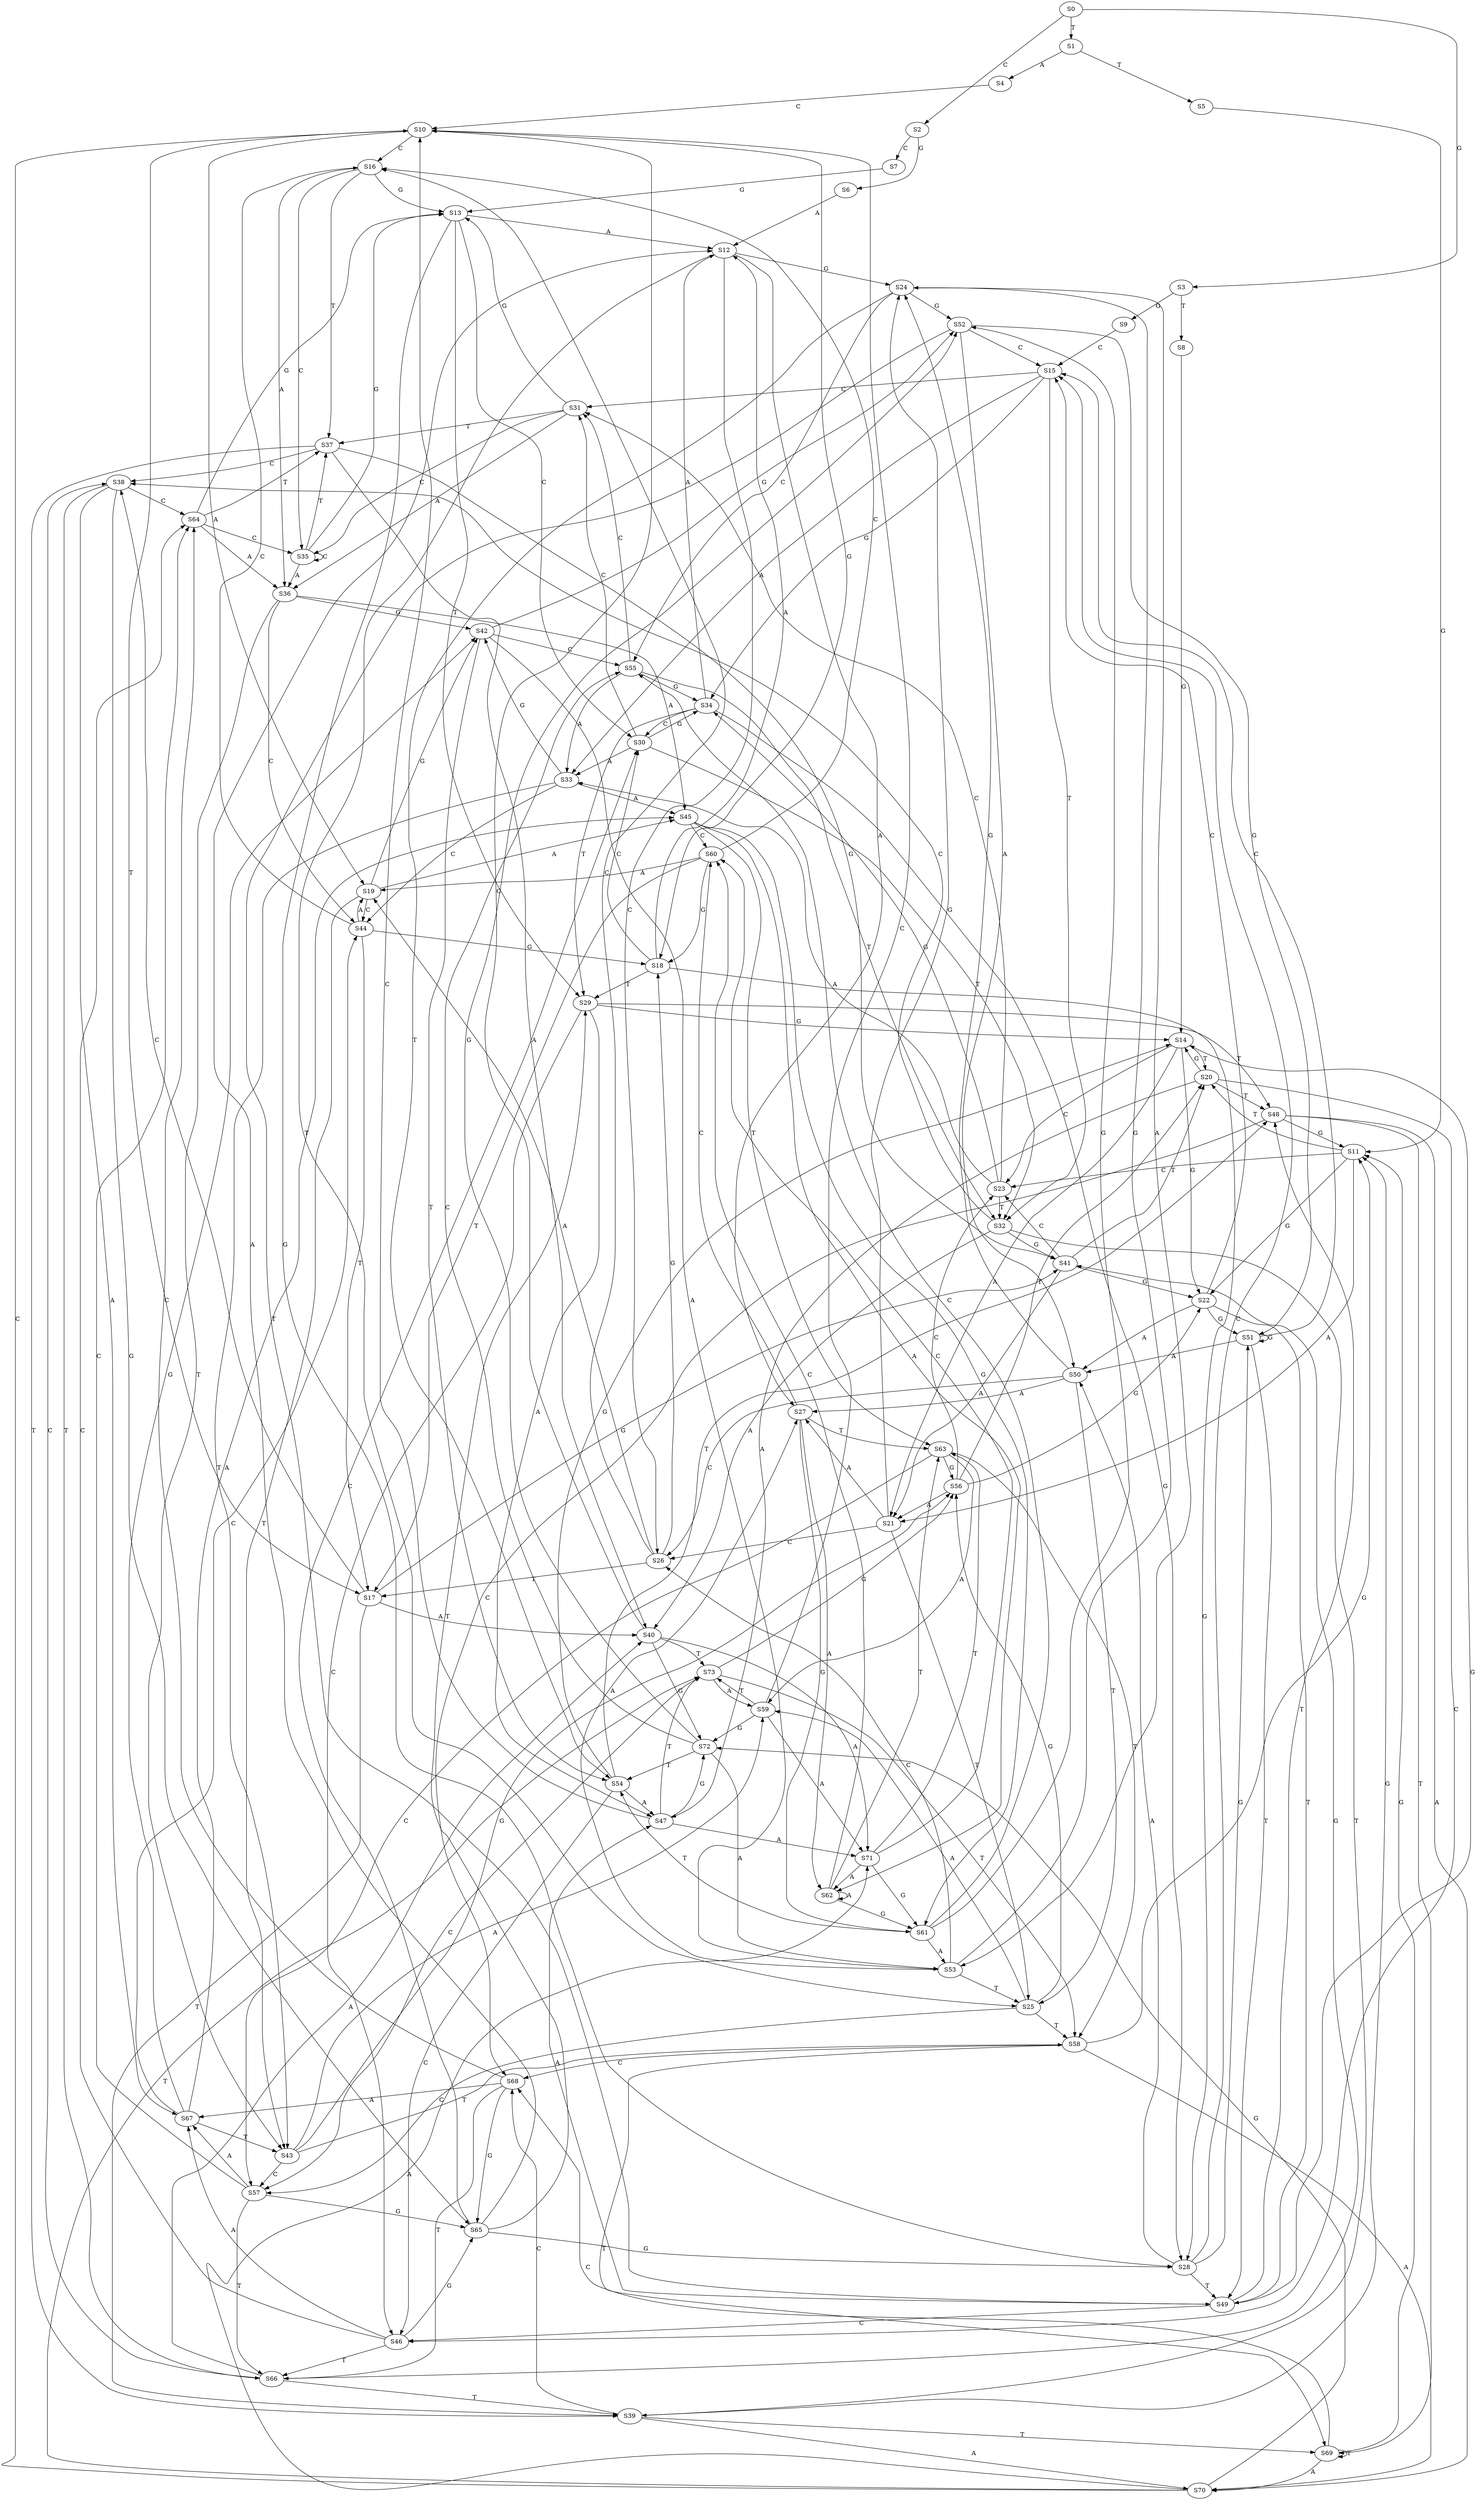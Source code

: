 strict digraph  {
	S0 -> S1 [ label = T ];
	S0 -> S2 [ label = C ];
	S0 -> S3 [ label = G ];
	S1 -> S4 [ label = A ];
	S1 -> S5 [ label = T ];
	S2 -> S6 [ label = G ];
	S2 -> S7 [ label = C ];
	S3 -> S8 [ label = T ];
	S3 -> S9 [ label = G ];
	S4 -> S10 [ label = C ];
	S5 -> S11 [ label = G ];
	S6 -> S12 [ label = A ];
	S7 -> S13 [ label = G ];
	S8 -> S14 [ label = G ];
	S9 -> S15 [ label = C ];
	S10 -> S16 [ label = C ];
	S10 -> S17 [ label = T ];
	S10 -> S18 [ label = G ];
	S10 -> S19 [ label = A ];
	S11 -> S20 [ label = T ];
	S11 -> S21 [ label = A ];
	S11 -> S22 [ label = G ];
	S11 -> S23 [ label = C ];
	S12 -> S24 [ label = G ];
	S12 -> S25 [ label = T ];
	S12 -> S26 [ label = C ];
	S12 -> S27 [ label = A ];
	S13 -> S28 [ label = G ];
	S13 -> S29 [ label = T ];
	S13 -> S12 [ label = A ];
	S13 -> S30 [ label = C ];
	S14 -> S23 [ label = C ];
	S14 -> S22 [ label = G ];
	S14 -> S21 [ label = A ];
	S14 -> S20 [ label = T ];
	S15 -> S31 [ label = C ];
	S15 -> S32 [ label = T ];
	S15 -> S33 [ label = A ];
	S15 -> S34 [ label = G ];
	S16 -> S13 [ label = G ];
	S16 -> S35 [ label = C ];
	S16 -> S36 [ label = A ];
	S16 -> S37 [ label = T ];
	S17 -> S38 [ label = C ];
	S17 -> S39 [ label = T ];
	S17 -> S40 [ label = A ];
	S17 -> S41 [ label = G ];
	S18 -> S12 [ label = A ];
	S18 -> S28 [ label = G ];
	S18 -> S29 [ label = T ];
	S18 -> S30 [ label = C ];
	S19 -> S42 [ label = G ];
	S19 -> S43 [ label = T ];
	S19 -> S44 [ label = C ];
	S19 -> S45 [ label = A ];
	S20 -> S14 [ label = G ];
	S20 -> S46 [ label = C ];
	S20 -> S47 [ label = A ];
	S20 -> S48 [ label = T ];
	S21 -> S26 [ label = C ];
	S21 -> S24 [ label = G ];
	S21 -> S27 [ label = A ];
	S21 -> S25 [ label = T ];
	S22 -> S49 [ label = T ];
	S22 -> S50 [ label = A ];
	S22 -> S51 [ label = G ];
	S22 -> S15 [ label = C ];
	S23 -> S31 [ label = C ];
	S23 -> S32 [ label = T ];
	S23 -> S33 [ label = A ];
	S23 -> S34 [ label = G ];
	S24 -> S52 [ label = G ];
	S24 -> S53 [ label = A ];
	S24 -> S54 [ label = T ];
	S24 -> S55 [ label = C ];
	S25 -> S56 [ label = G ];
	S25 -> S57 [ label = C ];
	S25 -> S58 [ label = T ];
	S25 -> S59 [ label = A ];
	S26 -> S18 [ label = G ];
	S26 -> S16 [ label = C ];
	S26 -> S17 [ label = T ];
	S26 -> S19 [ label = A ];
	S27 -> S60 [ label = C ];
	S27 -> S61 [ label = G ];
	S27 -> S62 [ label = A ];
	S27 -> S63 [ label = T ];
	S28 -> S49 [ label = T ];
	S28 -> S51 [ label = G ];
	S28 -> S50 [ label = A ];
	S28 -> S15 [ label = C ];
	S29 -> S46 [ label = C ];
	S29 -> S14 [ label = G ];
	S29 -> S47 [ label = A ];
	S29 -> S48 [ label = T ];
	S30 -> S34 [ label = G ];
	S30 -> S33 [ label = A ];
	S30 -> S32 [ label = T ];
	S30 -> S31 [ label = C ];
	S31 -> S35 [ label = C ];
	S31 -> S36 [ label = A ];
	S31 -> S13 [ label = G ];
	S31 -> S37 [ label = T ];
	S32 -> S41 [ label = G ];
	S32 -> S38 [ label = C ];
	S32 -> S39 [ label = T ];
	S32 -> S40 [ label = A ];
	S33 -> S42 [ label = G ];
	S33 -> S45 [ label = A ];
	S33 -> S44 [ label = C ];
	S33 -> S43 [ label = T ];
	S34 -> S29 [ label = T ];
	S34 -> S12 [ label = A ];
	S34 -> S30 [ label = C ];
	S34 -> S28 [ label = G ];
	S35 -> S37 [ label = T ];
	S35 -> S13 [ label = G ];
	S35 -> S36 [ label = A ];
	S35 -> S35 [ label = C ];
	S36 -> S44 [ label = C ];
	S36 -> S43 [ label = T ];
	S36 -> S42 [ label = G ];
	S36 -> S45 [ label = A ];
	S37 -> S38 [ label = C ];
	S37 -> S41 [ label = G ];
	S37 -> S40 [ label = A ];
	S37 -> S39 [ label = T ];
	S38 -> S64 [ label = C ];
	S38 -> S65 [ label = G ];
	S38 -> S66 [ label = T ];
	S38 -> S67 [ label = A ];
	S39 -> S68 [ label = C ];
	S39 -> S11 [ label = G ];
	S39 -> S69 [ label = T ];
	S39 -> S70 [ label = A ];
	S40 -> S71 [ label = A ];
	S40 -> S72 [ label = G ];
	S40 -> S10 [ label = C ];
	S40 -> S73 [ label = T ];
	S41 -> S21 [ label = A ];
	S41 -> S20 [ label = T ];
	S41 -> S22 [ label = G ];
	S41 -> S23 [ label = C ];
	S42 -> S53 [ label = A ];
	S42 -> S54 [ label = T ];
	S42 -> S55 [ label = C ];
	S42 -> S52 [ label = G ];
	S43 -> S56 [ label = G ];
	S43 -> S59 [ label = A ];
	S43 -> S58 [ label = T ];
	S43 -> S57 [ label = C ];
	S44 -> S18 [ label = G ];
	S44 -> S17 [ label = T ];
	S44 -> S16 [ label = C ];
	S44 -> S19 [ label = A ];
	S45 -> S61 [ label = G ];
	S45 -> S60 [ label = C ];
	S45 -> S63 [ label = T ];
	S45 -> S62 [ label = A ];
	S46 -> S67 [ label = A ];
	S46 -> S65 [ label = G ];
	S46 -> S64 [ label = C ];
	S46 -> S66 [ label = T ];
	S47 -> S72 [ label = G ];
	S47 -> S73 [ label = T ];
	S47 -> S10 [ label = C ];
	S47 -> S71 [ label = A ];
	S48 -> S11 [ label = G ];
	S48 -> S69 [ label = T ];
	S48 -> S68 [ label = C ];
	S48 -> S70 [ label = A ];
	S49 -> S47 [ label = A ];
	S49 -> S46 [ label = C ];
	S49 -> S14 [ label = G ];
	S49 -> S48 [ label = T ];
	S50 -> S24 [ label = G ];
	S50 -> S27 [ label = A ];
	S50 -> S26 [ label = C ];
	S50 -> S25 [ label = T ];
	S51 -> S15 [ label = C ];
	S51 -> S51 [ label = G ];
	S51 -> S49 [ label = T ];
	S51 -> S50 [ label = A ];
	S52 -> S49 [ label = T ];
	S52 -> S50 [ label = A ];
	S52 -> S51 [ label = G ];
	S52 -> S15 [ label = C ];
	S53 -> S24 [ label = G ];
	S53 -> S26 [ label = C ];
	S53 -> S27 [ label = A ];
	S53 -> S25 [ label = T ];
	S54 -> S47 [ label = A ];
	S54 -> S46 [ label = C ];
	S54 -> S48 [ label = T ];
	S54 -> S14 [ label = G ];
	S55 -> S34 [ label = G ];
	S55 -> S32 [ label = T ];
	S55 -> S31 [ label = C ];
	S55 -> S33 [ label = A ];
	S56 -> S20 [ label = T ];
	S56 -> S22 [ label = G ];
	S56 -> S21 [ label = A ];
	S56 -> S23 [ label = C ];
	S57 -> S65 [ label = G ];
	S57 -> S64 [ label = C ];
	S57 -> S66 [ label = T ];
	S57 -> S67 [ label = A ];
	S58 -> S68 [ label = C ];
	S58 -> S70 [ label = A ];
	S58 -> S69 [ label = T ];
	S58 -> S11 [ label = G ];
	S59 -> S10 [ label = C ];
	S59 -> S73 [ label = T ];
	S59 -> S72 [ label = G ];
	S59 -> S71 [ label = A ];
	S60 -> S17 [ label = T ];
	S60 -> S19 [ label = A ];
	S60 -> S18 [ label = G ];
	S60 -> S16 [ label = C ];
	S61 -> S54 [ label = T ];
	S61 -> S53 [ label = A ];
	S61 -> S55 [ label = C ];
	S61 -> S52 [ label = G ];
	S62 -> S61 [ label = G ];
	S62 -> S63 [ label = T ];
	S62 -> S62 [ label = A ];
	S62 -> S60 [ label = C ];
	S63 -> S57 [ label = C ];
	S63 -> S59 [ label = A ];
	S63 -> S56 [ label = G ];
	S63 -> S58 [ label = T ];
	S64 -> S13 [ label = G ];
	S64 -> S35 [ label = C ];
	S64 -> S36 [ label = A ];
	S64 -> S37 [ label = T ];
	S65 -> S28 [ label = G ];
	S65 -> S12 [ label = A ];
	S65 -> S29 [ label = T ];
	S65 -> S30 [ label = C ];
	S66 -> S41 [ label = G ];
	S66 -> S40 [ label = A ];
	S66 -> S38 [ label = C ];
	S66 -> S39 [ label = T ];
	S67 -> S45 [ label = A ];
	S67 -> S42 [ label = G ];
	S67 -> S44 [ label = C ];
	S67 -> S43 [ label = T ];
	S68 -> S64 [ label = C ];
	S68 -> S66 [ label = T ];
	S68 -> S67 [ label = A ];
	S68 -> S65 [ label = G ];
	S69 -> S11 [ label = G ];
	S69 -> S70 [ label = A ];
	S69 -> S68 [ label = C ];
	S69 -> S69 [ label = T ];
	S70 -> S71 [ label = A ];
	S70 -> S73 [ label = T ];
	S70 -> S10 [ label = C ];
	S70 -> S72 [ label = G ];
	S71 -> S61 [ label = G ];
	S71 -> S60 [ label = C ];
	S71 -> S62 [ label = A ];
	S71 -> S63 [ label = T ];
	S72 -> S52 [ label = G ];
	S72 -> S53 [ label = A ];
	S72 -> S54 [ label = T ];
	S72 -> S55 [ label = C ];
	S73 -> S58 [ label = T ];
	S73 -> S59 [ label = A ];
	S73 -> S57 [ label = C ];
	S73 -> S56 [ label = G ];
}
